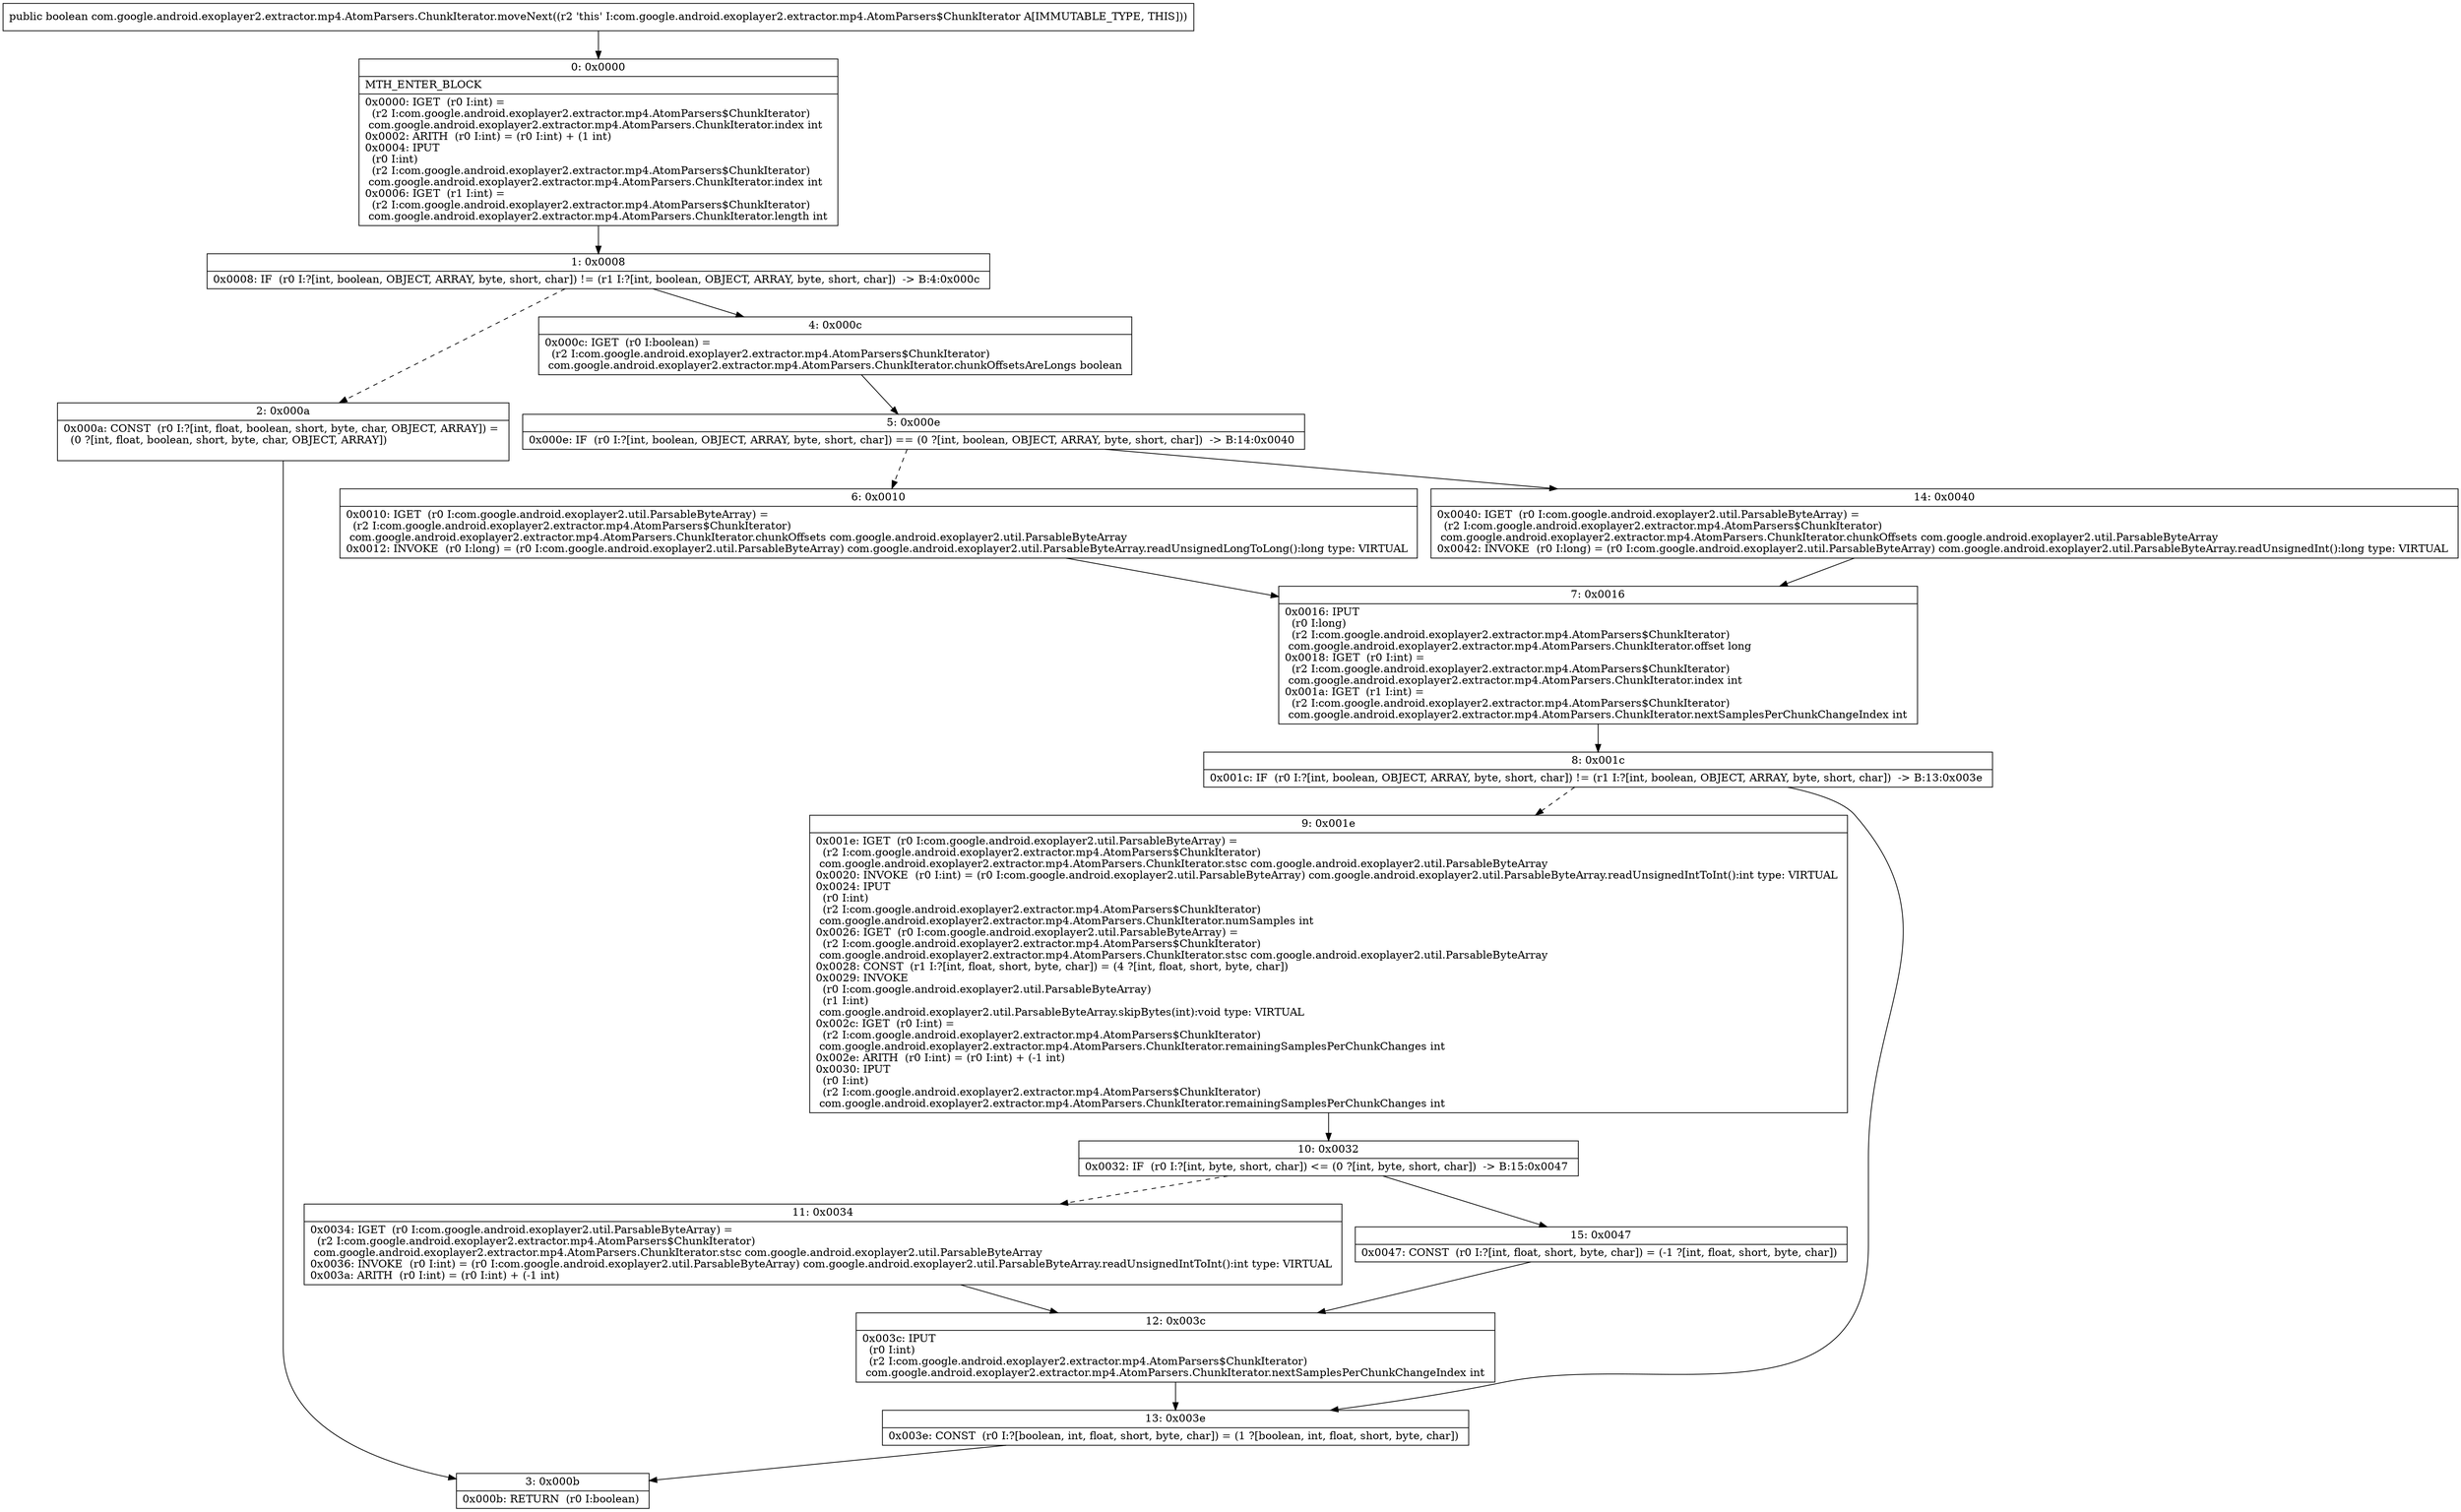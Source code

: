 digraph "CFG forcom.google.android.exoplayer2.extractor.mp4.AtomParsers.ChunkIterator.moveNext()Z" {
Node_0 [shape=record,label="{0\:\ 0x0000|MTH_ENTER_BLOCK\l|0x0000: IGET  (r0 I:int) = \l  (r2 I:com.google.android.exoplayer2.extractor.mp4.AtomParsers$ChunkIterator)\l com.google.android.exoplayer2.extractor.mp4.AtomParsers.ChunkIterator.index int \l0x0002: ARITH  (r0 I:int) = (r0 I:int) + (1 int) \l0x0004: IPUT  \l  (r0 I:int)\l  (r2 I:com.google.android.exoplayer2.extractor.mp4.AtomParsers$ChunkIterator)\l com.google.android.exoplayer2.extractor.mp4.AtomParsers.ChunkIterator.index int \l0x0006: IGET  (r1 I:int) = \l  (r2 I:com.google.android.exoplayer2.extractor.mp4.AtomParsers$ChunkIterator)\l com.google.android.exoplayer2.extractor.mp4.AtomParsers.ChunkIterator.length int \l}"];
Node_1 [shape=record,label="{1\:\ 0x0008|0x0008: IF  (r0 I:?[int, boolean, OBJECT, ARRAY, byte, short, char]) != (r1 I:?[int, boolean, OBJECT, ARRAY, byte, short, char])  \-\> B:4:0x000c \l}"];
Node_2 [shape=record,label="{2\:\ 0x000a|0x000a: CONST  (r0 I:?[int, float, boolean, short, byte, char, OBJECT, ARRAY]) = \l  (0 ?[int, float, boolean, short, byte, char, OBJECT, ARRAY])\l \l}"];
Node_3 [shape=record,label="{3\:\ 0x000b|0x000b: RETURN  (r0 I:boolean) \l}"];
Node_4 [shape=record,label="{4\:\ 0x000c|0x000c: IGET  (r0 I:boolean) = \l  (r2 I:com.google.android.exoplayer2.extractor.mp4.AtomParsers$ChunkIterator)\l com.google.android.exoplayer2.extractor.mp4.AtomParsers.ChunkIterator.chunkOffsetsAreLongs boolean \l}"];
Node_5 [shape=record,label="{5\:\ 0x000e|0x000e: IF  (r0 I:?[int, boolean, OBJECT, ARRAY, byte, short, char]) == (0 ?[int, boolean, OBJECT, ARRAY, byte, short, char])  \-\> B:14:0x0040 \l}"];
Node_6 [shape=record,label="{6\:\ 0x0010|0x0010: IGET  (r0 I:com.google.android.exoplayer2.util.ParsableByteArray) = \l  (r2 I:com.google.android.exoplayer2.extractor.mp4.AtomParsers$ChunkIterator)\l com.google.android.exoplayer2.extractor.mp4.AtomParsers.ChunkIterator.chunkOffsets com.google.android.exoplayer2.util.ParsableByteArray \l0x0012: INVOKE  (r0 I:long) = (r0 I:com.google.android.exoplayer2.util.ParsableByteArray) com.google.android.exoplayer2.util.ParsableByteArray.readUnsignedLongToLong():long type: VIRTUAL \l}"];
Node_7 [shape=record,label="{7\:\ 0x0016|0x0016: IPUT  \l  (r0 I:long)\l  (r2 I:com.google.android.exoplayer2.extractor.mp4.AtomParsers$ChunkIterator)\l com.google.android.exoplayer2.extractor.mp4.AtomParsers.ChunkIterator.offset long \l0x0018: IGET  (r0 I:int) = \l  (r2 I:com.google.android.exoplayer2.extractor.mp4.AtomParsers$ChunkIterator)\l com.google.android.exoplayer2.extractor.mp4.AtomParsers.ChunkIterator.index int \l0x001a: IGET  (r1 I:int) = \l  (r2 I:com.google.android.exoplayer2.extractor.mp4.AtomParsers$ChunkIterator)\l com.google.android.exoplayer2.extractor.mp4.AtomParsers.ChunkIterator.nextSamplesPerChunkChangeIndex int \l}"];
Node_8 [shape=record,label="{8\:\ 0x001c|0x001c: IF  (r0 I:?[int, boolean, OBJECT, ARRAY, byte, short, char]) != (r1 I:?[int, boolean, OBJECT, ARRAY, byte, short, char])  \-\> B:13:0x003e \l}"];
Node_9 [shape=record,label="{9\:\ 0x001e|0x001e: IGET  (r0 I:com.google.android.exoplayer2.util.ParsableByteArray) = \l  (r2 I:com.google.android.exoplayer2.extractor.mp4.AtomParsers$ChunkIterator)\l com.google.android.exoplayer2.extractor.mp4.AtomParsers.ChunkIterator.stsc com.google.android.exoplayer2.util.ParsableByteArray \l0x0020: INVOKE  (r0 I:int) = (r0 I:com.google.android.exoplayer2.util.ParsableByteArray) com.google.android.exoplayer2.util.ParsableByteArray.readUnsignedIntToInt():int type: VIRTUAL \l0x0024: IPUT  \l  (r0 I:int)\l  (r2 I:com.google.android.exoplayer2.extractor.mp4.AtomParsers$ChunkIterator)\l com.google.android.exoplayer2.extractor.mp4.AtomParsers.ChunkIterator.numSamples int \l0x0026: IGET  (r0 I:com.google.android.exoplayer2.util.ParsableByteArray) = \l  (r2 I:com.google.android.exoplayer2.extractor.mp4.AtomParsers$ChunkIterator)\l com.google.android.exoplayer2.extractor.mp4.AtomParsers.ChunkIterator.stsc com.google.android.exoplayer2.util.ParsableByteArray \l0x0028: CONST  (r1 I:?[int, float, short, byte, char]) = (4 ?[int, float, short, byte, char]) \l0x0029: INVOKE  \l  (r0 I:com.google.android.exoplayer2.util.ParsableByteArray)\l  (r1 I:int)\l com.google.android.exoplayer2.util.ParsableByteArray.skipBytes(int):void type: VIRTUAL \l0x002c: IGET  (r0 I:int) = \l  (r2 I:com.google.android.exoplayer2.extractor.mp4.AtomParsers$ChunkIterator)\l com.google.android.exoplayer2.extractor.mp4.AtomParsers.ChunkIterator.remainingSamplesPerChunkChanges int \l0x002e: ARITH  (r0 I:int) = (r0 I:int) + (\-1 int) \l0x0030: IPUT  \l  (r0 I:int)\l  (r2 I:com.google.android.exoplayer2.extractor.mp4.AtomParsers$ChunkIterator)\l com.google.android.exoplayer2.extractor.mp4.AtomParsers.ChunkIterator.remainingSamplesPerChunkChanges int \l}"];
Node_10 [shape=record,label="{10\:\ 0x0032|0x0032: IF  (r0 I:?[int, byte, short, char]) \<= (0 ?[int, byte, short, char])  \-\> B:15:0x0047 \l}"];
Node_11 [shape=record,label="{11\:\ 0x0034|0x0034: IGET  (r0 I:com.google.android.exoplayer2.util.ParsableByteArray) = \l  (r2 I:com.google.android.exoplayer2.extractor.mp4.AtomParsers$ChunkIterator)\l com.google.android.exoplayer2.extractor.mp4.AtomParsers.ChunkIterator.stsc com.google.android.exoplayer2.util.ParsableByteArray \l0x0036: INVOKE  (r0 I:int) = (r0 I:com.google.android.exoplayer2.util.ParsableByteArray) com.google.android.exoplayer2.util.ParsableByteArray.readUnsignedIntToInt():int type: VIRTUAL \l0x003a: ARITH  (r0 I:int) = (r0 I:int) + (\-1 int) \l}"];
Node_12 [shape=record,label="{12\:\ 0x003c|0x003c: IPUT  \l  (r0 I:int)\l  (r2 I:com.google.android.exoplayer2.extractor.mp4.AtomParsers$ChunkIterator)\l com.google.android.exoplayer2.extractor.mp4.AtomParsers.ChunkIterator.nextSamplesPerChunkChangeIndex int \l}"];
Node_13 [shape=record,label="{13\:\ 0x003e|0x003e: CONST  (r0 I:?[boolean, int, float, short, byte, char]) = (1 ?[boolean, int, float, short, byte, char]) \l}"];
Node_14 [shape=record,label="{14\:\ 0x0040|0x0040: IGET  (r0 I:com.google.android.exoplayer2.util.ParsableByteArray) = \l  (r2 I:com.google.android.exoplayer2.extractor.mp4.AtomParsers$ChunkIterator)\l com.google.android.exoplayer2.extractor.mp4.AtomParsers.ChunkIterator.chunkOffsets com.google.android.exoplayer2.util.ParsableByteArray \l0x0042: INVOKE  (r0 I:long) = (r0 I:com.google.android.exoplayer2.util.ParsableByteArray) com.google.android.exoplayer2.util.ParsableByteArray.readUnsignedInt():long type: VIRTUAL \l}"];
Node_15 [shape=record,label="{15\:\ 0x0047|0x0047: CONST  (r0 I:?[int, float, short, byte, char]) = (\-1 ?[int, float, short, byte, char]) \l}"];
MethodNode[shape=record,label="{public boolean com.google.android.exoplayer2.extractor.mp4.AtomParsers.ChunkIterator.moveNext((r2 'this' I:com.google.android.exoplayer2.extractor.mp4.AtomParsers$ChunkIterator A[IMMUTABLE_TYPE, THIS])) }"];
MethodNode -> Node_0;
Node_0 -> Node_1;
Node_1 -> Node_2[style=dashed];
Node_1 -> Node_4;
Node_2 -> Node_3;
Node_4 -> Node_5;
Node_5 -> Node_6[style=dashed];
Node_5 -> Node_14;
Node_6 -> Node_7;
Node_7 -> Node_8;
Node_8 -> Node_9[style=dashed];
Node_8 -> Node_13;
Node_9 -> Node_10;
Node_10 -> Node_11[style=dashed];
Node_10 -> Node_15;
Node_11 -> Node_12;
Node_12 -> Node_13;
Node_13 -> Node_3;
Node_14 -> Node_7;
Node_15 -> Node_12;
}

